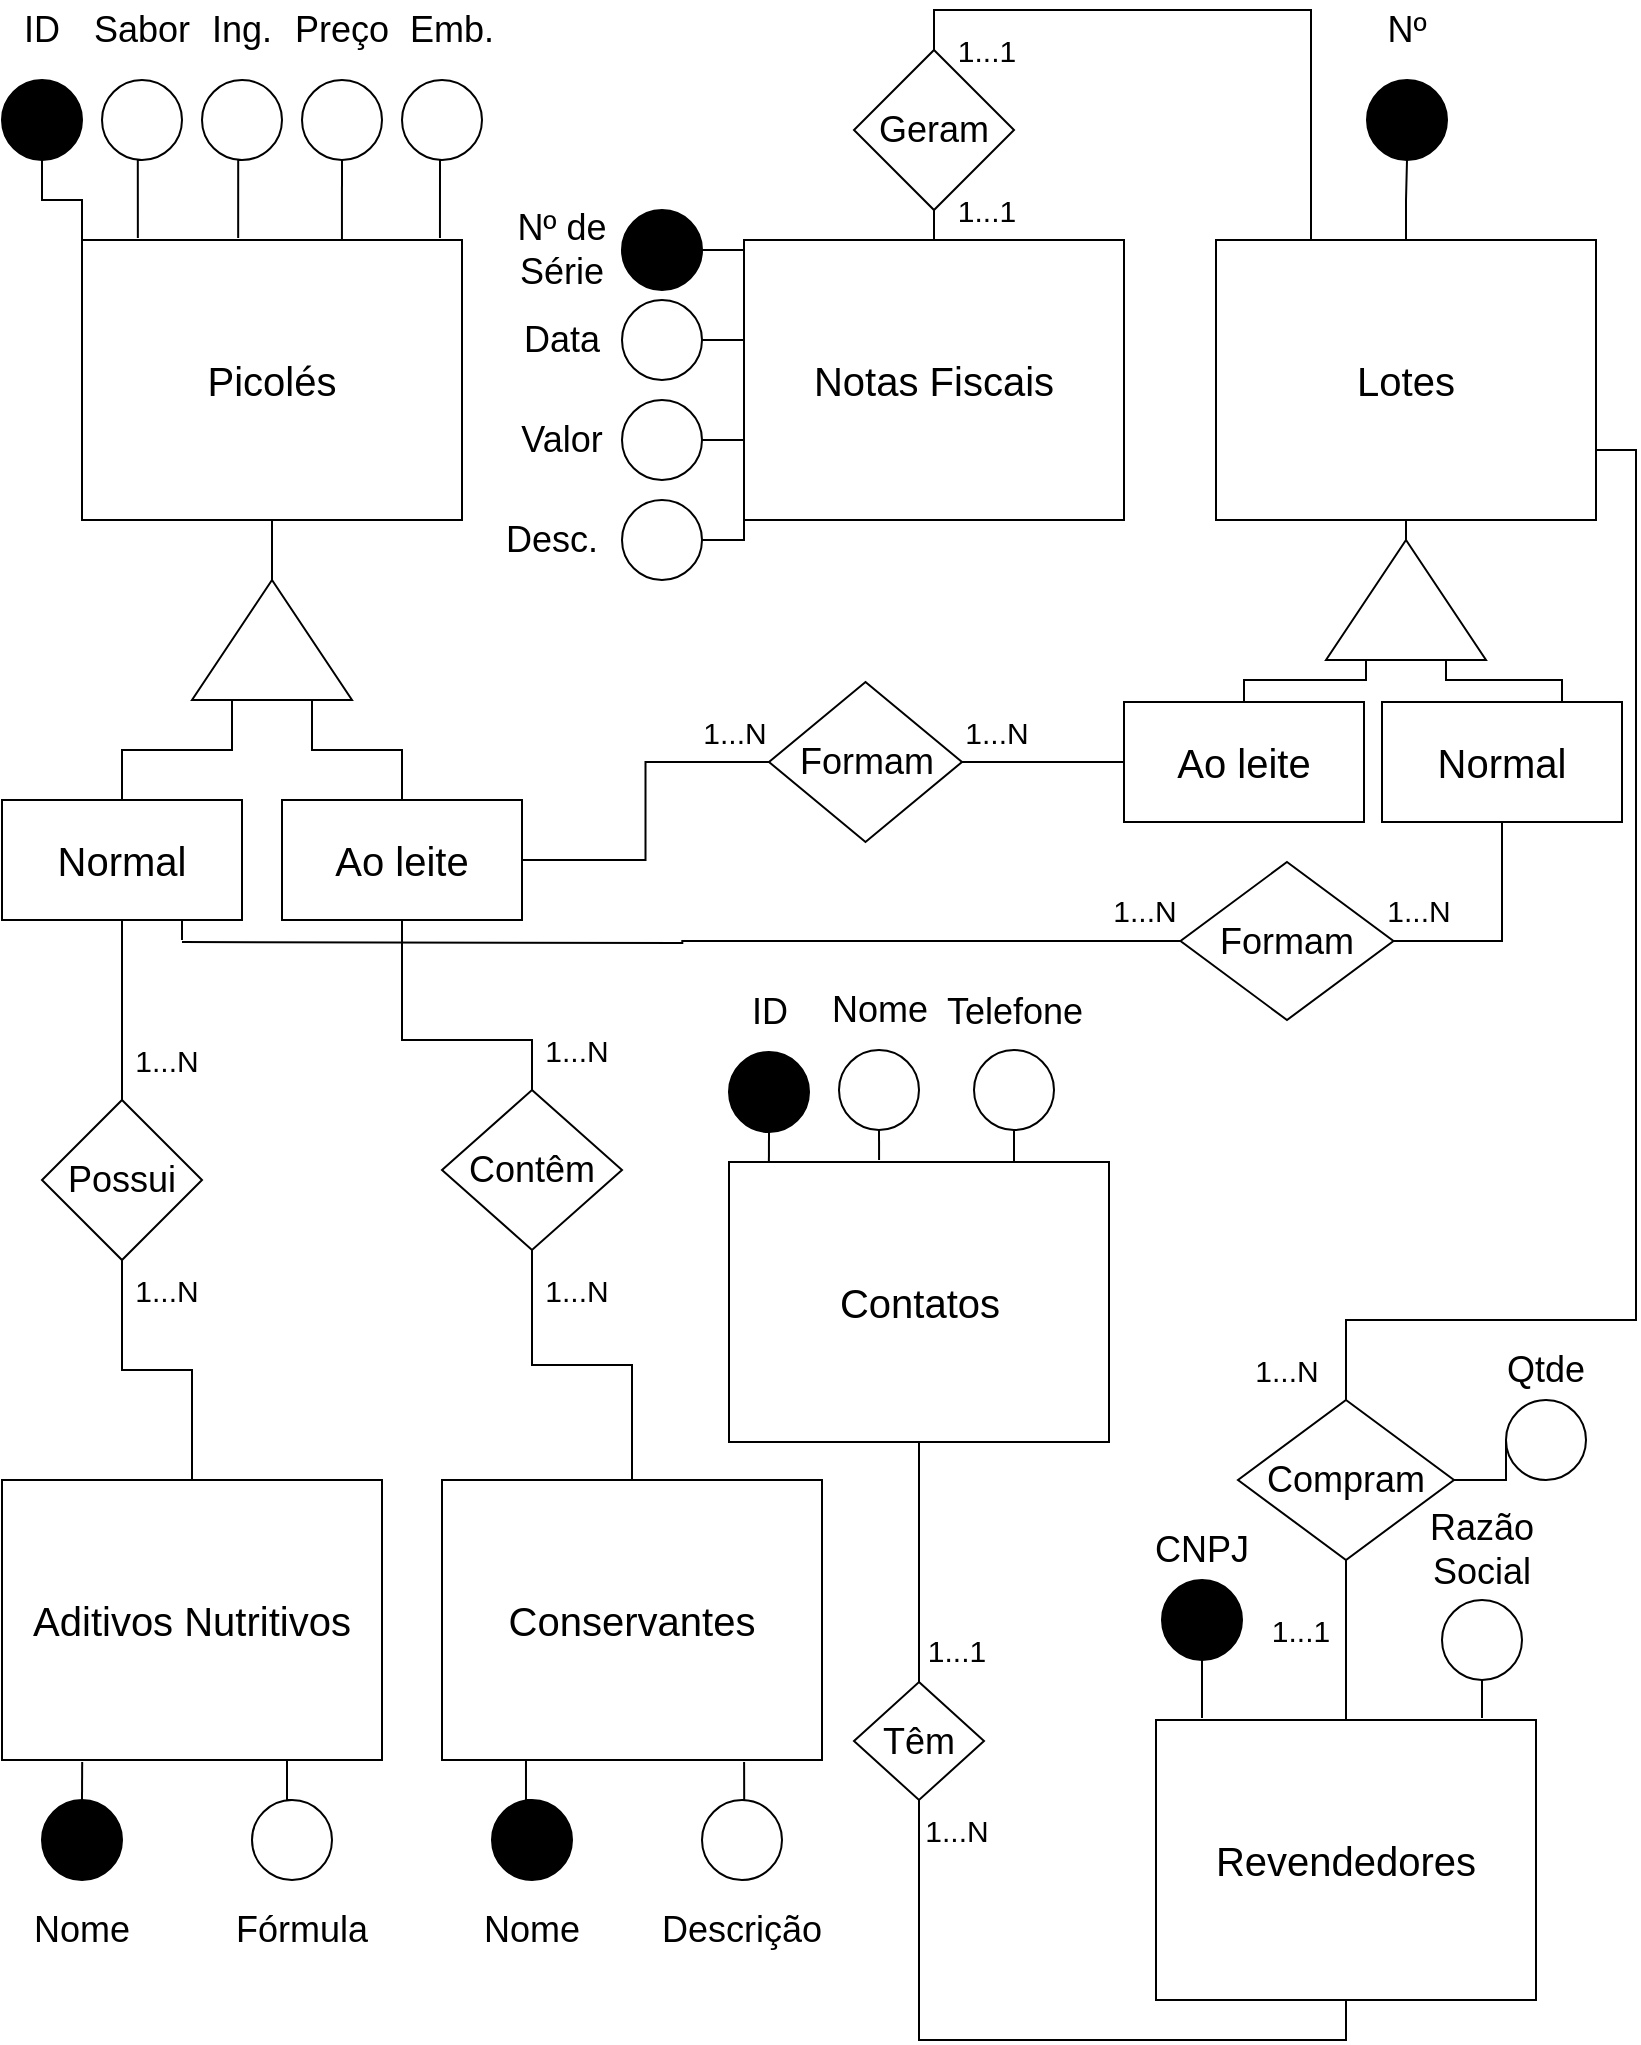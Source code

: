 <mxfile version="17.4.0" type="github">
  <diagram id="z7bytPD40jEPgfPELony" name="Page-1">
    <mxGraphModel dx="1422" dy="698" grid="1" gridSize="10" guides="1" tooltips="1" connect="1" arrows="1" fold="1" page="1" pageScale="1" pageWidth="827" pageHeight="1169" math="0" shadow="0">
      <root>
        <mxCell id="0" />
        <mxCell id="1" parent="0" />
        <mxCell id="FYn5uU1B87FpTbG8uk8e-1" value="&lt;font style=&quot;font-size: 20px&quot;&gt;Picolés&lt;/font&gt;" style="rounded=0;whiteSpace=wrap;html=1;" parent="1" vertex="1">
          <mxGeometry x="40" y="160" width="190" height="140" as="geometry" />
        </mxCell>
        <mxCell id="FYn5uU1B87FpTbG8uk8e-2" value="&lt;font style=&quot;font-size: 20px&quot;&gt;Conservantes&lt;/font&gt;" style="rounded=0;whiteSpace=wrap;html=1;" parent="1" vertex="1">
          <mxGeometry x="220" y="780" width="190" height="140" as="geometry" />
        </mxCell>
        <mxCell id="FYn5uU1B87FpTbG8uk8e-3" value="&lt;font style=&quot;font-size: 20px&quot;&gt;Aditivos Nutritivos&lt;/font&gt;" style="rounded=0;whiteSpace=wrap;html=1;" parent="1" vertex="1">
          <mxGeometry y="780" width="190" height="140" as="geometry" />
        </mxCell>
        <mxCell id="FYn5uU1B87FpTbG8uk8e-4" value="&lt;font style=&quot;font-size: 20px&quot;&gt;Revendedores&lt;/font&gt;" style="rounded=0;whiteSpace=wrap;html=1;" parent="1" vertex="1">
          <mxGeometry x="577" y="900" width="190" height="140" as="geometry" />
        </mxCell>
        <mxCell id="8veSEHoAV79McT_g_2aE-25" style="edgeStyle=orthogonalEdgeStyle;rounded=0;orthogonalLoop=1;jettySize=auto;html=1;exitX=0.5;exitY=1;exitDx=0;exitDy=0;entryX=0.5;entryY=0;entryDx=0;entryDy=0;fontSize=18;endArrow=none;endFill=0;" parent="1" source="FYn5uU1B87FpTbG8uk8e-5" target="8veSEHoAV79McT_g_2aE-24" edge="1">
          <mxGeometry relative="1" as="geometry" />
        </mxCell>
        <mxCell id="FYn5uU1B87FpTbG8uk8e-5" value="&lt;font style=&quot;font-size: 20px&quot;&gt;Contatos&lt;/font&gt;" style="rounded=0;whiteSpace=wrap;html=1;" parent="1" vertex="1">
          <mxGeometry x="363.5" y="621" width="190" height="140" as="geometry" />
        </mxCell>
        <mxCell id="2XrqeFlH7Fl_NnojickG-1" style="edgeStyle=orthogonalEdgeStyle;rounded=0;orthogonalLoop=1;jettySize=auto;html=1;exitX=0.5;exitY=0;exitDx=0;exitDy=0;entryX=0.5;entryY=1;entryDx=0;entryDy=0;fontSize=15;endArrow=none;endFill=0;" edge="1" parent="1" source="FYn5uU1B87FpTbG8uk8e-6" target="8veSEHoAV79McT_g_2aE-107">
          <mxGeometry relative="1" as="geometry" />
        </mxCell>
        <mxCell id="2XrqeFlH7Fl_NnojickG-2" style="edgeStyle=orthogonalEdgeStyle;rounded=0;orthogonalLoop=1;jettySize=auto;html=1;exitX=1;exitY=0.75;exitDx=0;exitDy=0;entryX=0.5;entryY=0;entryDx=0;entryDy=0;fontSize=15;endArrow=none;endFill=0;" edge="1" parent="1" source="FYn5uU1B87FpTbG8uk8e-6" target="8veSEHoAV79McT_g_2aE-17">
          <mxGeometry relative="1" as="geometry">
            <Array as="points">
              <mxPoint x="817" y="265" />
              <mxPoint x="817" y="700" />
              <mxPoint x="672" y="700" />
            </Array>
          </mxGeometry>
        </mxCell>
        <mxCell id="FYn5uU1B87FpTbG8uk8e-6" value="&lt;font style=&quot;font-size: 20px&quot;&gt;Lotes&lt;/font&gt;" style="rounded=0;whiteSpace=wrap;html=1;" parent="1" vertex="1">
          <mxGeometry x="607" y="160" width="190" height="140" as="geometry" />
        </mxCell>
        <mxCell id="FYn5uU1B87FpTbG8uk8e-7" value="&lt;font style=&quot;font-size: 20px&quot;&gt;Notas Fiscais&lt;/font&gt;" style="rounded=0;whiteSpace=wrap;html=1;" parent="1" vertex="1">
          <mxGeometry x="371" y="160" width="190" height="140" as="geometry" />
        </mxCell>
        <mxCell id="46dbBnJuI9GQT-WmGkfV-4" style="edgeStyle=orthogonalEdgeStyle;rounded=0;orthogonalLoop=1;jettySize=auto;html=1;exitX=0;exitY=0.25;exitDx=0;exitDy=0;entryX=0.5;entryY=0;entryDx=0;entryDy=0;fontSize=20;endArrow=none;endFill=0;" parent="1" source="46dbBnJuI9GQT-WmGkfV-1" target="46dbBnJuI9GQT-WmGkfV-2" edge="1">
          <mxGeometry relative="1" as="geometry" />
        </mxCell>
        <mxCell id="8veSEHoAV79McT_g_2aE-1" style="edgeStyle=orthogonalEdgeStyle;rounded=0;orthogonalLoop=1;jettySize=auto;html=1;exitX=0;exitY=0.75;exitDx=0;exitDy=0;entryX=0.5;entryY=0;entryDx=0;entryDy=0;endArrow=none;endFill=0;" parent="1" source="46dbBnJuI9GQT-WmGkfV-1" target="46dbBnJuI9GQT-WmGkfV-3" edge="1">
          <mxGeometry relative="1" as="geometry" />
        </mxCell>
        <mxCell id="8veSEHoAV79McT_g_2aE-2" style="edgeStyle=orthogonalEdgeStyle;rounded=0;orthogonalLoop=1;jettySize=auto;html=1;exitX=1;exitY=0.5;exitDx=0;exitDy=0;entryX=0.5;entryY=1;entryDx=0;entryDy=0;endArrow=none;endFill=0;" parent="1" source="46dbBnJuI9GQT-WmGkfV-1" target="FYn5uU1B87FpTbG8uk8e-1" edge="1">
          <mxGeometry relative="1" as="geometry" />
        </mxCell>
        <mxCell id="46dbBnJuI9GQT-WmGkfV-1" value="" style="triangle;whiteSpace=wrap;html=1;fontSize=20;rotation=-90;" parent="1" vertex="1">
          <mxGeometry x="105" y="320" width="60" height="80" as="geometry" />
        </mxCell>
        <mxCell id="8veSEHoAV79McT_g_2aE-6" style="edgeStyle=orthogonalEdgeStyle;rounded=0;orthogonalLoop=1;jettySize=auto;html=1;exitX=0.5;exitY=1;exitDx=0;exitDy=0;entryX=0.5;entryY=0;entryDx=0;entryDy=0;fontSize=18;endArrow=none;endFill=0;" parent="1" source="46dbBnJuI9GQT-WmGkfV-2" target="8veSEHoAV79McT_g_2aE-5" edge="1">
          <mxGeometry relative="1" as="geometry" />
        </mxCell>
        <mxCell id="2XrqeFlH7Fl_NnojickG-24" style="edgeStyle=orthogonalEdgeStyle;rounded=0;orthogonalLoop=1;jettySize=auto;html=1;exitX=0.75;exitY=1;exitDx=0;exitDy=0;fontSize=18;endArrow=none;endFill=0;" edge="1" parent="1" source="46dbBnJuI9GQT-WmGkfV-2">
          <mxGeometry relative="1" as="geometry">
            <mxPoint x="90" y="510" as="targetPoint" />
          </mxGeometry>
        </mxCell>
        <mxCell id="46dbBnJuI9GQT-WmGkfV-2" value="Normal" style="rounded=0;whiteSpace=wrap;html=1;fontSize=20;" parent="1" vertex="1">
          <mxGeometry y="440" width="120" height="60" as="geometry" />
        </mxCell>
        <mxCell id="8veSEHoAV79McT_g_2aE-10" style="edgeStyle=orthogonalEdgeStyle;rounded=0;orthogonalLoop=1;jettySize=auto;html=1;exitX=0.5;exitY=1;exitDx=0;exitDy=0;entryX=0.5;entryY=0;entryDx=0;entryDy=0;fontSize=18;endArrow=none;endFill=0;" parent="1" source="46dbBnJuI9GQT-WmGkfV-3" target="8veSEHoAV79McT_g_2aE-9" edge="1">
          <mxGeometry relative="1" as="geometry">
            <Array as="points">
              <mxPoint x="200" y="560" />
              <mxPoint x="265" y="560" />
            </Array>
          </mxGeometry>
        </mxCell>
        <mxCell id="46dbBnJuI9GQT-WmGkfV-3" value="Ao leite" style="rounded=0;whiteSpace=wrap;html=1;fontSize=20;" parent="1" vertex="1">
          <mxGeometry x="140" y="440" width="120" height="60" as="geometry" />
        </mxCell>
        <mxCell id="8veSEHoAV79McT_g_2aE-7" style="edgeStyle=orthogonalEdgeStyle;rounded=0;orthogonalLoop=1;jettySize=auto;html=1;exitX=0.5;exitY=1;exitDx=0;exitDy=0;fontSize=18;endArrow=none;endFill=0;" parent="1" source="8veSEHoAV79McT_g_2aE-5" target="FYn5uU1B87FpTbG8uk8e-3" edge="1">
          <mxGeometry relative="1" as="geometry" />
        </mxCell>
        <mxCell id="8veSEHoAV79McT_g_2aE-5" value="&lt;font style=&quot;font-size: 18px&quot;&gt;Possui&lt;/font&gt;" style="rhombus;whiteSpace=wrap;html=1;" parent="1" vertex="1">
          <mxGeometry x="20" y="590" width="80" height="80" as="geometry" />
        </mxCell>
        <mxCell id="8veSEHoAV79McT_g_2aE-11" style="edgeStyle=orthogonalEdgeStyle;rounded=0;orthogonalLoop=1;jettySize=auto;html=1;exitX=0.5;exitY=1;exitDx=0;exitDy=0;entryX=0.5;entryY=0;entryDx=0;entryDy=0;fontSize=18;endArrow=none;endFill=0;" parent="1" source="8veSEHoAV79McT_g_2aE-9" target="FYn5uU1B87FpTbG8uk8e-2" edge="1">
          <mxGeometry relative="1" as="geometry" />
        </mxCell>
        <mxCell id="8veSEHoAV79McT_g_2aE-9" value="&lt;font style=&quot;font-size: 18px&quot;&gt;Contêm&lt;/font&gt;" style="rhombus;whiteSpace=wrap;html=1;" parent="1" vertex="1">
          <mxGeometry x="220" y="585" width="90" height="80" as="geometry" />
        </mxCell>
        <mxCell id="8veSEHoAV79McT_g_2aE-29" style="edgeStyle=orthogonalEdgeStyle;rounded=0;orthogonalLoop=1;jettySize=auto;html=1;exitX=0.5;exitY=1;exitDx=0;exitDy=0;entryX=0.5;entryY=0;entryDx=0;entryDy=0;fontSize=18;endArrow=none;endFill=0;" parent="1" source="8veSEHoAV79McT_g_2aE-17" target="FYn5uU1B87FpTbG8uk8e-4" edge="1">
          <mxGeometry relative="1" as="geometry" />
        </mxCell>
        <mxCell id="8veSEHoAV79McT_g_2aE-138" style="edgeStyle=orthogonalEdgeStyle;rounded=0;orthogonalLoop=1;jettySize=auto;html=1;exitX=1;exitY=0.5;exitDx=0;exitDy=0;entryX=0;entryY=0.5;entryDx=0;entryDy=0;fontSize=15;endArrow=none;endFill=0;" parent="1" source="8veSEHoAV79McT_g_2aE-17" target="8veSEHoAV79McT_g_2aE-136" edge="1">
          <mxGeometry relative="1" as="geometry" />
        </mxCell>
        <mxCell id="8veSEHoAV79McT_g_2aE-17" value="&lt;span style=&quot;font-size: 18px&quot;&gt;Compram&lt;/span&gt;" style="rhombus;whiteSpace=wrap;html=1;" parent="1" vertex="1">
          <mxGeometry x="618" y="740" width="108" height="80" as="geometry" />
        </mxCell>
        <mxCell id="8veSEHoAV79McT_g_2aE-23" style="edgeStyle=orthogonalEdgeStyle;rounded=0;orthogonalLoop=1;jettySize=auto;html=1;exitX=0.5;exitY=1;exitDx=0;exitDy=0;entryX=0.5;entryY=0;entryDx=0;entryDy=0;fontSize=18;endArrow=none;endFill=0;" parent="1" target="FYn5uU1B87FpTbG8uk8e-7" edge="1">
          <mxGeometry relative="1" as="geometry">
            <mxPoint x="466" y="140" as="sourcePoint" />
          </mxGeometry>
        </mxCell>
        <mxCell id="2XrqeFlH7Fl_NnojickG-8" style="edgeStyle=orthogonalEdgeStyle;rounded=0;orthogonalLoop=1;jettySize=auto;html=1;exitX=0.5;exitY=0;exitDx=0;exitDy=0;entryX=0.25;entryY=0;entryDx=0;entryDy=0;fontSize=15;endArrow=none;endFill=0;" edge="1" parent="1" source="8veSEHoAV79McT_g_2aE-21" target="FYn5uU1B87FpTbG8uk8e-6">
          <mxGeometry relative="1" as="geometry" />
        </mxCell>
        <mxCell id="8veSEHoAV79McT_g_2aE-21" value="&lt;font style=&quot;font-size: 18px&quot;&gt;Geram&lt;/font&gt;" style="rhombus;whiteSpace=wrap;html=1;" parent="1" vertex="1">
          <mxGeometry x="426" y="65" width="80" height="80" as="geometry" />
        </mxCell>
        <mxCell id="2XrqeFlH7Fl_NnojickG-3" style="edgeStyle=orthogonalEdgeStyle;rounded=0;orthogonalLoop=1;jettySize=auto;html=1;exitX=0.5;exitY=1;exitDx=0;exitDy=0;entryX=0.5;entryY=1;entryDx=0;entryDy=0;fontSize=15;endArrow=none;endFill=0;" edge="1" parent="1" source="8veSEHoAV79McT_g_2aE-24" target="FYn5uU1B87FpTbG8uk8e-4">
          <mxGeometry relative="1" as="geometry" />
        </mxCell>
        <mxCell id="8veSEHoAV79McT_g_2aE-24" value="&lt;font style=&quot;font-size: 18px&quot;&gt;Têm&lt;/font&gt;" style="rhombus;whiteSpace=wrap;html=1;" parent="1" vertex="1">
          <mxGeometry x="426" y="881" width="65" height="59" as="geometry" />
        </mxCell>
        <mxCell id="8veSEHoAV79McT_g_2aE-32" style="edgeStyle=orthogonalEdgeStyle;rounded=0;orthogonalLoop=1;jettySize=auto;html=1;exitX=0.5;exitY=1;exitDx=0;exitDy=0;entryX=0;entryY=0;entryDx=0;entryDy=0;fontSize=18;endArrow=none;endFill=0;" parent="1" source="8veSEHoAV79McT_g_2aE-30" target="FYn5uU1B87FpTbG8uk8e-1" edge="1">
          <mxGeometry relative="1" as="geometry" />
        </mxCell>
        <mxCell id="8veSEHoAV79McT_g_2aE-30" value="" style="ellipse;whiteSpace=wrap;html=1;aspect=fixed;fontSize=18;fillColor=#000000;" parent="1" vertex="1">
          <mxGeometry y="80" width="40" height="40" as="geometry" />
        </mxCell>
        <mxCell id="8veSEHoAV79McT_g_2aE-31" value="ID" style="text;html=1;strokeColor=none;fillColor=none;align=center;verticalAlign=middle;whiteSpace=wrap;rounded=0;dashed=1;fontSize=18;" parent="1" vertex="1">
          <mxGeometry x="10" y="40" width="20" height="30" as="geometry" />
        </mxCell>
        <mxCell id="8veSEHoAV79McT_g_2aE-41" style="edgeStyle=orthogonalEdgeStyle;rounded=0;orthogonalLoop=1;jettySize=auto;html=1;exitX=0.5;exitY=1;exitDx=0;exitDy=0;entryX=0.147;entryY=-0.007;entryDx=0;entryDy=0;entryPerimeter=0;fontSize=15;endArrow=none;endFill=0;" parent="1" source="8veSEHoAV79McT_g_2aE-33" target="FYn5uU1B87FpTbG8uk8e-1" edge="1">
          <mxGeometry relative="1" as="geometry" />
        </mxCell>
        <mxCell id="8veSEHoAV79McT_g_2aE-33" value="" style="ellipse;whiteSpace=wrap;html=1;aspect=fixed;fontSize=18;fillColor=none;" parent="1" vertex="1">
          <mxGeometry x="50" y="80" width="40" height="40" as="geometry" />
        </mxCell>
        <mxCell id="8veSEHoAV79McT_g_2aE-42" style="edgeStyle=orthogonalEdgeStyle;rounded=0;orthogonalLoop=1;jettySize=auto;html=1;exitX=0.5;exitY=1;exitDx=0;exitDy=0;entryX=0.411;entryY=-0.007;entryDx=0;entryDy=0;entryPerimeter=0;fontSize=15;endArrow=none;endFill=0;" parent="1" source="8veSEHoAV79McT_g_2aE-34" target="FYn5uU1B87FpTbG8uk8e-1" edge="1">
          <mxGeometry relative="1" as="geometry" />
        </mxCell>
        <mxCell id="8veSEHoAV79McT_g_2aE-34" value="" style="ellipse;whiteSpace=wrap;html=1;aspect=fixed;fontSize=18;fillColor=none;" parent="1" vertex="1">
          <mxGeometry x="100" y="80" width="40" height="40" as="geometry" />
        </mxCell>
        <mxCell id="8veSEHoAV79McT_g_2aE-52" style="edgeStyle=orthogonalEdgeStyle;rounded=0;orthogonalLoop=1;jettySize=auto;html=1;exitX=0.5;exitY=1;exitDx=0;exitDy=0;entryX=0.684;entryY=0;entryDx=0;entryDy=0;entryPerimeter=0;fontSize=15;endArrow=none;endFill=0;" parent="1" source="8veSEHoAV79McT_g_2aE-35" target="FYn5uU1B87FpTbG8uk8e-1" edge="1">
          <mxGeometry relative="1" as="geometry" />
        </mxCell>
        <mxCell id="8veSEHoAV79McT_g_2aE-35" value="" style="ellipse;whiteSpace=wrap;html=1;aspect=fixed;fontSize=18;fillColor=none;" parent="1" vertex="1">
          <mxGeometry x="150" y="80" width="40" height="40" as="geometry" />
        </mxCell>
        <mxCell id="8veSEHoAV79McT_g_2aE-47" style="edgeStyle=orthogonalEdgeStyle;rounded=0;orthogonalLoop=1;jettySize=auto;html=1;exitX=0.5;exitY=1;exitDx=0;exitDy=0;entryX=0.942;entryY=-0.007;entryDx=0;entryDy=0;entryPerimeter=0;fontSize=15;endArrow=none;endFill=0;" parent="1" source="8veSEHoAV79McT_g_2aE-36" target="FYn5uU1B87FpTbG8uk8e-1" edge="1">
          <mxGeometry relative="1" as="geometry" />
        </mxCell>
        <mxCell id="8veSEHoAV79McT_g_2aE-36" value="" style="ellipse;whiteSpace=wrap;html=1;aspect=fixed;fontSize=18;fillColor=none;" parent="1" vertex="1">
          <mxGeometry x="200" y="80" width="40" height="40" as="geometry" />
        </mxCell>
        <mxCell id="8veSEHoAV79McT_g_2aE-37" value="Sabor" style="text;html=1;strokeColor=none;fillColor=none;align=center;verticalAlign=middle;whiteSpace=wrap;rounded=0;dashed=1;fontSize=18;" parent="1" vertex="1">
          <mxGeometry x="45" y="40" width="50" height="30" as="geometry" />
        </mxCell>
        <mxCell id="8veSEHoAV79McT_g_2aE-38" value="Ing." style="text;html=1;strokeColor=none;fillColor=none;align=center;verticalAlign=middle;whiteSpace=wrap;rounded=0;dashed=1;fontSize=18;" parent="1" vertex="1">
          <mxGeometry x="95" y="40" width="50" height="30" as="geometry" />
        </mxCell>
        <mxCell id="8veSEHoAV79McT_g_2aE-39" value="Preço" style="text;html=1;strokeColor=none;fillColor=none;align=center;verticalAlign=middle;whiteSpace=wrap;rounded=0;dashed=1;fontSize=18;" parent="1" vertex="1">
          <mxGeometry x="145" y="40" width="50" height="30" as="geometry" />
        </mxCell>
        <mxCell id="8veSEHoAV79McT_g_2aE-40" value="Emb." style="text;html=1;strokeColor=none;fillColor=none;align=center;verticalAlign=middle;whiteSpace=wrap;rounded=0;dashed=1;fontSize=18;" parent="1" vertex="1">
          <mxGeometry x="200" y="40" width="50" height="30" as="geometry" />
        </mxCell>
        <mxCell id="8veSEHoAV79McT_g_2aE-56" style="edgeStyle=orthogonalEdgeStyle;rounded=0;orthogonalLoop=1;jettySize=auto;html=1;exitX=0.5;exitY=0;exitDx=0;exitDy=0;entryX=0.211;entryY=1.007;entryDx=0;entryDy=0;entryPerimeter=0;fontSize=15;endArrow=none;endFill=0;" parent="1" source="8veSEHoAV79McT_g_2aE-53" target="FYn5uU1B87FpTbG8uk8e-3" edge="1">
          <mxGeometry relative="1" as="geometry" />
        </mxCell>
        <mxCell id="8veSEHoAV79McT_g_2aE-53" value="" style="ellipse;whiteSpace=wrap;html=1;aspect=fixed;fontSize=18;fillColor=#000000;" parent="1" vertex="1">
          <mxGeometry x="20" y="940" width="40" height="40" as="geometry" />
        </mxCell>
        <mxCell id="8veSEHoAV79McT_g_2aE-54" value="Nome" style="text;html=1;strokeColor=none;fillColor=none;align=center;verticalAlign=middle;whiteSpace=wrap;rounded=0;dashed=1;fontSize=18;" parent="1" vertex="1">
          <mxGeometry x="15" y="990" width="50" height="30" as="geometry" />
        </mxCell>
        <mxCell id="8veSEHoAV79McT_g_2aE-61" style="edgeStyle=orthogonalEdgeStyle;rounded=0;orthogonalLoop=1;jettySize=auto;html=1;exitX=0.5;exitY=0;exitDx=0;exitDy=0;entryX=0.75;entryY=1;entryDx=0;entryDy=0;fontSize=15;endArrow=none;endFill=0;" parent="1" source="8veSEHoAV79McT_g_2aE-57" target="FYn5uU1B87FpTbG8uk8e-3" edge="1">
          <mxGeometry relative="1" as="geometry" />
        </mxCell>
        <mxCell id="8veSEHoAV79McT_g_2aE-57" value="" style="ellipse;whiteSpace=wrap;html=1;aspect=fixed;fontSize=18;fillColor=none;" parent="1" vertex="1">
          <mxGeometry x="125" y="940" width="40" height="40" as="geometry" />
        </mxCell>
        <mxCell id="8veSEHoAV79McT_g_2aE-58" value="Fórmula" style="text;html=1;strokeColor=none;fillColor=none;align=center;verticalAlign=middle;whiteSpace=wrap;rounded=0;dashed=1;fontSize=18;" parent="1" vertex="1">
          <mxGeometry x="125" y="990" width="50" height="30" as="geometry" />
        </mxCell>
        <mxCell id="8veSEHoAV79McT_g_2aE-67" style="edgeStyle=orthogonalEdgeStyle;rounded=0;orthogonalLoop=1;jettySize=auto;html=1;exitX=0.5;exitY=0;exitDx=0;exitDy=0;entryX=0.221;entryY=1;entryDx=0;entryDy=0;entryPerimeter=0;fontSize=15;endArrow=none;endFill=0;" parent="1" source="8veSEHoAV79McT_g_2aE-62" target="FYn5uU1B87FpTbG8uk8e-2" edge="1">
          <mxGeometry relative="1" as="geometry" />
        </mxCell>
        <mxCell id="8veSEHoAV79McT_g_2aE-62" value="" style="ellipse;whiteSpace=wrap;html=1;aspect=fixed;fontSize=18;fillColor=#000000;" parent="1" vertex="1">
          <mxGeometry x="245" y="940" width="40" height="40" as="geometry" />
        </mxCell>
        <mxCell id="8veSEHoAV79McT_g_2aE-63" value="Nome" style="text;html=1;strokeColor=none;fillColor=none;align=center;verticalAlign=middle;whiteSpace=wrap;rounded=0;dashed=1;fontSize=18;" parent="1" vertex="1">
          <mxGeometry x="240" y="990" width="50" height="30" as="geometry" />
        </mxCell>
        <mxCell id="8veSEHoAV79McT_g_2aE-68" style="edgeStyle=orthogonalEdgeStyle;rounded=0;orthogonalLoop=1;jettySize=auto;html=1;exitX=0.5;exitY=0;exitDx=0;exitDy=0;entryX=0.795;entryY=1.007;entryDx=0;entryDy=0;entryPerimeter=0;fontSize=15;endArrow=none;endFill=0;" parent="1" source="8veSEHoAV79McT_g_2aE-64" target="FYn5uU1B87FpTbG8uk8e-2" edge="1">
          <mxGeometry relative="1" as="geometry" />
        </mxCell>
        <mxCell id="8veSEHoAV79McT_g_2aE-64" value="" style="ellipse;whiteSpace=wrap;html=1;aspect=fixed;fontSize=18;fillColor=none;" parent="1" vertex="1">
          <mxGeometry x="350" y="940" width="40" height="40" as="geometry" />
        </mxCell>
        <mxCell id="8veSEHoAV79McT_g_2aE-65" value="Descrição" style="text;html=1;strokeColor=none;fillColor=none;align=center;verticalAlign=middle;whiteSpace=wrap;rounded=0;dashed=1;fontSize=18;" parent="1" vertex="1">
          <mxGeometry x="330" y="990" width="80" height="30" as="geometry" />
        </mxCell>
        <mxCell id="2XrqeFlH7Fl_NnojickG-4" style="edgeStyle=orthogonalEdgeStyle;rounded=0;orthogonalLoop=1;jettySize=auto;html=1;exitX=1;exitY=0.5;exitDx=0;exitDy=0;entryX=0;entryY=0;entryDx=0;entryDy=0;fontSize=15;endArrow=none;endFill=0;" edge="1" parent="1" source="8veSEHoAV79McT_g_2aE-69" target="FYn5uU1B87FpTbG8uk8e-7">
          <mxGeometry relative="1" as="geometry" />
        </mxCell>
        <mxCell id="8veSEHoAV79McT_g_2aE-69" value="" style="ellipse;whiteSpace=wrap;html=1;aspect=fixed;fontSize=18;fillColor=#000000;" parent="1" vertex="1">
          <mxGeometry x="310" y="145" width="40" height="40" as="geometry" />
        </mxCell>
        <mxCell id="8veSEHoAV79McT_g_2aE-70" value="Nº de Série" style="text;html=1;strokeColor=none;fillColor=none;align=center;verticalAlign=middle;whiteSpace=wrap;rounded=0;dashed=1;fontSize=18;" parent="1" vertex="1">
          <mxGeometry x="255" y="150" width="50" height="30" as="geometry" />
        </mxCell>
        <mxCell id="2XrqeFlH7Fl_NnojickG-5" style="edgeStyle=orthogonalEdgeStyle;rounded=0;orthogonalLoop=1;jettySize=auto;html=1;exitX=1;exitY=0.5;exitDx=0;exitDy=0;entryX=0;entryY=0.35;entryDx=0;entryDy=0;entryPerimeter=0;fontSize=15;endArrow=none;endFill=0;" edge="1" parent="1" source="8veSEHoAV79McT_g_2aE-73" target="FYn5uU1B87FpTbG8uk8e-7">
          <mxGeometry relative="1" as="geometry" />
        </mxCell>
        <mxCell id="8veSEHoAV79McT_g_2aE-73" value="" style="ellipse;whiteSpace=wrap;html=1;aspect=fixed;fontSize=18;fillColor=none;" parent="1" vertex="1">
          <mxGeometry x="310" y="190" width="40" height="40" as="geometry" />
        </mxCell>
        <mxCell id="8veSEHoAV79McT_g_2aE-74" value="Data" style="text;html=1;strokeColor=none;fillColor=none;align=center;verticalAlign=middle;whiteSpace=wrap;rounded=0;dashed=1;fontSize=18;" parent="1" vertex="1">
          <mxGeometry x="260" y="195" width="40" height="30" as="geometry" />
        </mxCell>
        <mxCell id="2XrqeFlH7Fl_NnojickG-6" style="edgeStyle=orthogonalEdgeStyle;rounded=0;orthogonalLoop=1;jettySize=auto;html=1;exitX=1;exitY=0.5;exitDx=0;exitDy=0;entryX=0;entryY=0.75;entryDx=0;entryDy=0;fontSize=15;endArrow=none;endFill=0;" edge="1" parent="1" source="8veSEHoAV79McT_g_2aE-78" target="FYn5uU1B87FpTbG8uk8e-7">
          <mxGeometry relative="1" as="geometry" />
        </mxCell>
        <mxCell id="8veSEHoAV79McT_g_2aE-78" value="" style="ellipse;whiteSpace=wrap;html=1;aspect=fixed;fontSize=18;fillColor=none;" parent="1" vertex="1">
          <mxGeometry x="310" y="240" width="40" height="40" as="geometry" />
        </mxCell>
        <mxCell id="8veSEHoAV79McT_g_2aE-79" value="Valor" style="text;html=1;strokeColor=none;fillColor=none;align=center;verticalAlign=middle;whiteSpace=wrap;rounded=0;dashed=1;fontSize=18;" parent="1" vertex="1">
          <mxGeometry x="260" y="245" width="40" height="30" as="geometry" />
        </mxCell>
        <mxCell id="2XrqeFlH7Fl_NnojickG-7" style="edgeStyle=orthogonalEdgeStyle;rounded=0;orthogonalLoop=1;jettySize=auto;html=1;exitX=1;exitY=0.5;exitDx=0;exitDy=0;entryX=0;entryY=1;entryDx=0;entryDy=0;fontSize=15;endArrow=none;endFill=0;" edge="1" parent="1" source="8veSEHoAV79McT_g_2aE-80" target="FYn5uU1B87FpTbG8uk8e-7">
          <mxGeometry relative="1" as="geometry" />
        </mxCell>
        <mxCell id="8veSEHoAV79McT_g_2aE-80" value="" style="ellipse;whiteSpace=wrap;html=1;aspect=fixed;fontSize=18;fillColor=none;" parent="1" vertex="1">
          <mxGeometry x="310" y="290" width="40" height="40" as="geometry" />
        </mxCell>
        <mxCell id="8veSEHoAV79McT_g_2aE-81" value="Desc." style="text;html=1;strokeColor=none;fillColor=none;align=center;verticalAlign=middle;whiteSpace=wrap;rounded=0;dashed=1;fontSize=18;" parent="1" vertex="1">
          <mxGeometry x="250" y="295" width="50" height="30" as="geometry" />
        </mxCell>
        <mxCell id="8veSEHoAV79McT_g_2aE-117" style="edgeStyle=orthogonalEdgeStyle;rounded=0;orthogonalLoop=1;jettySize=auto;html=1;exitX=0.5;exitY=1;exitDx=0;exitDy=0;entryX=0.121;entryY=-0.007;entryDx=0;entryDy=0;entryPerimeter=0;fontSize=15;endArrow=none;endFill=0;" parent="1" source="8veSEHoAV79McT_g_2aE-91" target="FYn5uU1B87FpTbG8uk8e-4" edge="1">
          <mxGeometry relative="1" as="geometry" />
        </mxCell>
        <mxCell id="8veSEHoAV79McT_g_2aE-91" value="" style="ellipse;whiteSpace=wrap;html=1;aspect=fixed;fontSize=18;fillColor=#000000;" parent="1" vertex="1">
          <mxGeometry x="580" y="830" width="40" height="40" as="geometry" />
        </mxCell>
        <mxCell id="8veSEHoAV79McT_g_2aE-92" value="CNPJ" style="text;html=1;strokeColor=none;fillColor=none;align=center;verticalAlign=middle;whiteSpace=wrap;rounded=0;dashed=1;fontSize=18;" parent="1" vertex="1">
          <mxGeometry x="575" y="800" width="50" height="30" as="geometry" />
        </mxCell>
        <mxCell id="8veSEHoAV79McT_g_2aE-122" style="edgeStyle=orthogonalEdgeStyle;rounded=0;orthogonalLoop=1;jettySize=auto;html=1;exitX=0.5;exitY=1;exitDx=0;exitDy=0;entryX=0.858;entryY=-0.007;entryDx=0;entryDy=0;entryPerimeter=0;fontSize=15;endArrow=none;endFill=0;" parent="1" source="8veSEHoAV79McT_g_2aE-94" target="FYn5uU1B87FpTbG8uk8e-4" edge="1">
          <mxGeometry relative="1" as="geometry" />
        </mxCell>
        <mxCell id="8veSEHoAV79McT_g_2aE-94" value="" style="ellipse;whiteSpace=wrap;html=1;aspect=fixed;fontSize=18;fillColor=none;" parent="1" vertex="1">
          <mxGeometry x="720" y="840" width="40" height="40" as="geometry" />
        </mxCell>
        <mxCell id="8veSEHoAV79McT_g_2aE-95" value="Razão Social" style="text;html=1;strokeColor=none;fillColor=none;align=center;verticalAlign=middle;whiteSpace=wrap;rounded=0;dashed=1;fontSize=18;" parent="1" vertex="1">
          <mxGeometry x="700" y="800" width="80" height="30" as="geometry" />
        </mxCell>
        <mxCell id="8veSEHoAV79McT_g_2aE-104" style="edgeStyle=orthogonalEdgeStyle;rounded=0;orthogonalLoop=1;jettySize=auto;html=1;exitX=0.5;exitY=1;exitDx=0;exitDy=0;entryX=0.105;entryY=0;entryDx=0;entryDy=0;entryPerimeter=0;fontSize=15;endArrow=none;endFill=0;" parent="1" source="8veSEHoAV79McT_g_2aE-97" target="FYn5uU1B87FpTbG8uk8e-5" edge="1">
          <mxGeometry relative="1" as="geometry" />
        </mxCell>
        <mxCell id="8veSEHoAV79McT_g_2aE-97" value="" style="ellipse;whiteSpace=wrap;html=1;aspect=fixed;fontSize=18;fillColor=#000000;" parent="1" vertex="1">
          <mxGeometry x="363.5" y="566" width="40" height="40" as="geometry" />
        </mxCell>
        <mxCell id="8veSEHoAV79McT_g_2aE-98" value="ID" style="text;html=1;strokeColor=none;fillColor=none;align=center;verticalAlign=middle;whiteSpace=wrap;rounded=0;dashed=1;fontSize=18;" parent="1" vertex="1">
          <mxGeometry x="368.5" y="531" width="30" height="30" as="geometry" />
        </mxCell>
        <mxCell id="8veSEHoAV79McT_g_2aE-105" style="edgeStyle=orthogonalEdgeStyle;rounded=0;orthogonalLoop=1;jettySize=auto;html=1;exitX=0.5;exitY=1;exitDx=0;exitDy=0;entryX=0.395;entryY=-0.007;entryDx=0;entryDy=0;entryPerimeter=0;fontSize=15;endArrow=none;endFill=0;" parent="1" source="8veSEHoAV79McT_g_2aE-99" target="FYn5uU1B87FpTbG8uk8e-5" edge="1">
          <mxGeometry relative="1" as="geometry" />
        </mxCell>
        <mxCell id="8veSEHoAV79McT_g_2aE-99" value="" style="ellipse;whiteSpace=wrap;html=1;aspect=fixed;fontSize=18;fillColor=none;" parent="1" vertex="1">
          <mxGeometry x="418.5" y="565" width="40" height="40" as="geometry" />
        </mxCell>
        <mxCell id="8veSEHoAV79McT_g_2aE-100" value="Nome" style="text;html=1;strokeColor=none;fillColor=none;align=center;verticalAlign=middle;whiteSpace=wrap;rounded=0;dashed=1;fontSize=18;" parent="1" vertex="1">
          <mxGeometry x="423.5" y="530" width="30" height="30" as="geometry" />
        </mxCell>
        <mxCell id="8veSEHoAV79McT_g_2aE-106" style="edgeStyle=orthogonalEdgeStyle;rounded=0;orthogonalLoop=1;jettySize=auto;html=1;exitX=0.5;exitY=1;exitDx=0;exitDy=0;entryX=0.75;entryY=0;entryDx=0;entryDy=0;fontSize=15;endArrow=none;endFill=0;" parent="1" source="8veSEHoAV79McT_g_2aE-101" target="FYn5uU1B87FpTbG8uk8e-5" edge="1">
          <mxGeometry relative="1" as="geometry" />
        </mxCell>
        <mxCell id="8veSEHoAV79McT_g_2aE-101" value="" style="ellipse;whiteSpace=wrap;html=1;aspect=fixed;fontSize=18;fillColor=none;" parent="1" vertex="1">
          <mxGeometry x="486" y="565" width="40" height="40" as="geometry" />
        </mxCell>
        <mxCell id="8veSEHoAV79McT_g_2aE-102" value="Telefone" style="text;html=1;strokeColor=none;fillColor=none;align=center;verticalAlign=middle;whiteSpace=wrap;rounded=0;dashed=1;fontSize=18;" parent="1" vertex="1">
          <mxGeometry x="473.5" y="531" width="65" height="30" as="geometry" />
        </mxCell>
        <mxCell id="8veSEHoAV79McT_g_2aE-107" value="" style="ellipse;whiteSpace=wrap;html=1;aspect=fixed;fontSize=18;fillColor=#000000;" parent="1" vertex="1">
          <mxGeometry x="682.5" y="80" width="40" height="40" as="geometry" />
        </mxCell>
        <mxCell id="8veSEHoAV79McT_g_2aE-108" value="Nº" style="text;html=1;strokeColor=none;fillColor=none;align=center;verticalAlign=middle;whiteSpace=wrap;rounded=0;dashed=1;fontSize=18;" parent="1" vertex="1">
          <mxGeometry x="690" y="40" width="25" height="30" as="geometry" />
        </mxCell>
        <mxCell id="8veSEHoAV79McT_g_2aE-125" value="1...N" style="text;html=1;strokeColor=none;fillColor=none;align=center;verticalAlign=middle;whiteSpace=wrap;rounded=0;fontSize=15;" parent="1" vertex="1">
          <mxGeometry x="625" y="710" width="35" height="30" as="geometry" />
        </mxCell>
        <mxCell id="8veSEHoAV79McT_g_2aE-126" value="1...1" style="text;html=1;strokeColor=none;fillColor=none;align=center;verticalAlign=middle;whiteSpace=wrap;rounded=0;fontSize=15;" parent="1" vertex="1">
          <mxGeometry x="632" y="840" width="35" height="30" as="geometry" />
        </mxCell>
        <mxCell id="8veSEHoAV79McT_g_2aE-127" value="1...1" style="text;html=1;strokeColor=none;fillColor=none;align=center;verticalAlign=middle;whiteSpace=wrap;rounded=0;fontSize=15;" parent="1" vertex="1">
          <mxGeometry x="475" y="130" width="35" height="30" as="geometry" />
        </mxCell>
        <mxCell id="8veSEHoAV79McT_g_2aE-128" value="1...1" style="text;html=1;strokeColor=none;fillColor=none;align=center;verticalAlign=middle;whiteSpace=wrap;rounded=0;fontSize=15;" parent="1" vertex="1">
          <mxGeometry x="475" y="50" width="35" height="30" as="geometry" />
        </mxCell>
        <mxCell id="8veSEHoAV79McT_g_2aE-129" value="1...1" style="text;html=1;strokeColor=none;fillColor=none;align=center;verticalAlign=middle;whiteSpace=wrap;rounded=0;fontSize=15;" parent="1" vertex="1">
          <mxGeometry x="460" y="850" width="35" height="30" as="geometry" />
        </mxCell>
        <mxCell id="8veSEHoAV79McT_g_2aE-130" value="1...N" style="text;html=1;strokeColor=none;fillColor=none;align=center;verticalAlign=middle;whiteSpace=wrap;rounded=0;fontSize=15;" parent="1" vertex="1">
          <mxGeometry x="460" y="940" width="35" height="30" as="geometry" />
        </mxCell>
        <mxCell id="8veSEHoAV79McT_g_2aE-131" value="1...N&lt;span style=&quot;color: rgba(0 , 0 , 0 , 0) ; font-family: monospace ; font-size: 0px&quot;&gt;%3CmxGraphModel%3E%3Croot%3E%3CmxCell%20id%3D%220%22%2F%3E%3CmxCell%20id%3D%221%22%20parent%3D%220%22%2F%3E%3CmxCell%20id%3D%222%22%20value%3D%221...1%22%20style%3D%22text%3Bhtml%3D1%3BstrokeColor%3Dnone%3BfillColor%3Dnone%3Balign%3Dcenter%3BverticalAlign%3Dmiddle%3BwhiteSpace%3Dwrap%3Brounded%3D0%3BfontSize%3D15%3B%22%20vertex%3D%221%22%20parent%3D%221%22%3E%3CmxGeometry%20x%3D%22470%22%20y%3D%22190%22%20width%3D%2235%22%20height%3D%2230%22%20as%3D%22geometry%22%2F%3E%3C%2FmxCell%3E%3C%2Froot%3E%3C%2FmxGraphModel%3E&lt;/span&gt;&lt;span style=&quot;color: rgba(0 , 0 , 0 , 0) ; font-family: monospace ; font-size: 0px&quot;&gt;%3CmxGraphModel%3E%3Croot%3E%3CmxCell%20id%3D%220%22%2F%3E%3CmxCell%20id%3D%221%22%20parent%3D%220%22%2F%3E%3CmxCell%20id%3D%222%22%20value%3D%221...1%22%20style%3D%22text%3Bhtml%3D1%3BstrokeColor%3Dnone%3BfillColor%3Dnone%3Balign%3Dcenter%3BverticalAlign%3Dmiddle%3BwhiteSpace%3Dwrap%3Brounded%3D0%3BfontSize%3D15%3B%22%20vertex%3D%221%22%20parent%3D%221%22%3E%3CmxGeometry%20x%3D%22470%22%20y%3D%22190%22%20width%3D%2235%22%20height%3D%2230%22%20as%3D%22geometry%22%2F%3E%3C%2FmxCell%3E%3C%2Froot%3E%3C%2FmxGraphModel%3E&lt;/span&gt;" style="text;html=1;strokeColor=none;fillColor=none;align=center;verticalAlign=middle;whiteSpace=wrap;rounded=0;fontSize=15;" parent="1" vertex="1">
          <mxGeometry x="65" y="670" width="35" height="30" as="geometry" />
        </mxCell>
        <mxCell id="8veSEHoAV79McT_g_2aE-132" value="1...N&lt;span style=&quot;color: rgba(0 , 0 , 0 , 0) ; font-family: monospace ; font-size: 0px&quot;&gt;%3CmxGraphModel%3E%3Croot%3E%3CmxCell%20id%3D%220%22%2F%3E%3CmxCell%20id%3D%221%22%20parent%3D%220%22%2F%3E%3CmxCell%20id%3D%222%22%20value%3D%221...1%22%20style%3D%22text%3Bhtml%3D1%3BstrokeColor%3Dnone%3BfillColor%3Dnone%3Balign%3Dcenter%3BverticalAlign%3Dmiddle%3BwhiteSpace%3Dwrap%3Brounded%3D0%3BfontSize%3D15%3B%22%20vertex%3D%221%22%20parent%3D%221%22%3E%3CmxGeometry%20x%3D%22470%22%20y%3D%22190%22%20width%3D%2235%22%20height%3D%2230%22%20as%3D%22geometry%22%2F%3E%3C%2FmxCell%3E%3C%2Froot%3E%3C%2FmxGraphModel%3E&lt;/span&gt;&lt;span style=&quot;color: rgba(0 , 0 , 0 , 0) ; font-family: monospace ; font-size: 0px&quot;&gt;%3CmxGraphModel%3E%3Croot%3E%3CmxCell%20id%3D%220%22%2F%3E%3CmxCell%20id%3D%221%22%20parent%3D%220%22%2F%3E%3CmxCell%20id%3D%222%22%20value%3D%221...1%22%20style%3D%22text%3Bhtml%3D1%3BstrokeColor%3Dnone%3BfillColor%3Dnone%3Balign%3Dcenter%3BverticalAlign%3Dmiddle%3BwhiteSpace%3Dwrap%3Brounded%3D0%3BfontSize%3D15%3B%22%20vertex%3D%221%22%20parent%3D%221%22%3E%3CmxGeometry%20x%3D%22470%22%20y%3D%22190%22%20width%3D%2235%22%20height%3D%2230%22%20as%3D%22geometry%22%2F%3E%3C%2FmxCell%3E%3C%2Froot%3E%3C%2FmxGraphModel%3E&lt;/span&gt;" style="text;html=1;strokeColor=none;fillColor=none;align=center;verticalAlign=middle;whiteSpace=wrap;rounded=0;fontSize=15;" parent="1" vertex="1">
          <mxGeometry x="65" y="555" width="35" height="30" as="geometry" />
        </mxCell>
        <mxCell id="8veSEHoAV79McT_g_2aE-133" value="1...N&lt;span style=&quot;color: rgba(0 , 0 , 0 , 0) ; font-family: monospace ; font-size: 0px&quot;&gt;%3CmxGraphModel%3E%3Croot%3E%3CmxCell%20id%3D%220%22%2F%3E%3CmxCell%20id%3D%221%22%20parent%3D%220%22%2F%3E%3CmxCell%20id%3D%222%22%20value%3D%221...1%22%20style%3D%22text%3Bhtml%3D1%3BstrokeColor%3Dnone%3BfillColor%3Dnone%3Balign%3Dcenter%3BverticalAlign%3Dmiddle%3BwhiteSpace%3Dwrap%3Brounded%3D0%3BfontSize%3D15%3B%22%20vertex%3D%221%22%20parent%3D%221%22%3E%3CmxGeometry%20x%3D%22470%22%20y%3D%22190%22%20width%3D%2235%22%20height%3D%2230%22%20as%3D%22geometry%22%2F%3E%3C%2FmxCell%3E%3C%2Froot%3E%3C%2FmxGraphModel%3E&lt;/span&gt;&lt;span style=&quot;color: rgba(0 , 0 , 0 , 0) ; font-family: monospace ; font-size: 0px&quot;&gt;%3CmxGraphModel%3E%3Croot%3E%3CmxCell%20id%3D%220%22%2F%3E%3CmxCell%20id%3D%221%22%20parent%3D%220%22%2F%3E%3CmxCell%20id%3D%222%22%20value%3D%221...1%22%20style%3D%22text%3Bhtml%3D1%3BstrokeColor%3Dnone%3BfillColor%3Dnone%3Balign%3Dcenter%3BverticalAlign%3Dmiddle%3BwhiteSpace%3Dwrap%3Brounded%3D0%3BfontSize%3D15%3B%22%20vertex%3D%221%22%20parent%3D%221%22%3E%3CmxGeometry%20x%3D%22470%22%20y%3D%22190%22%20width%3D%2235%22%20height%3D%2230%22%20as%3D%22geometry%22%2F%3E%3C%2FmxCell%3E%3C%2Froot%3E%3C%2FmxGraphModel%3E&lt;/span&gt;" style="text;html=1;strokeColor=none;fillColor=none;align=center;verticalAlign=middle;whiteSpace=wrap;rounded=0;fontSize=15;" parent="1" vertex="1">
          <mxGeometry x="270" y="670" width="35" height="30" as="geometry" />
        </mxCell>
        <mxCell id="8veSEHoAV79McT_g_2aE-134" value="1...N&lt;span style=&quot;color: rgba(0 , 0 , 0 , 0) ; font-family: monospace ; font-size: 0px&quot;&gt;%3CmxGraphModel%3E%3Croot%3E%3CmxCell%20id%3D%220%22%2F%3E%3CmxCell%20id%3D%221%22%20parent%3D%220%22%2F%3E%3CmxCell%20id%3D%222%22%20value%3D%221...1%22%20style%3D%22text%3Bhtml%3D1%3BstrokeColor%3Dnone%3BfillColor%3Dnone%3Balign%3Dcenter%3BverticalAlign%3Dmiddle%3BwhiteSpace%3Dwrap%3Brounded%3D0%3BfontSize%3D15%3B%22%20vertex%3D%221%22%20parent%3D%221%22%3E%3CmxGeometry%20x%3D%22470%22%20y%3D%22190%22%20width%3D%2235%22%20height%3D%2230%22%20as%3D%22geometry%22%2F%3E%3C%2FmxCell%3E%3C%2Froot%3E%3C%2FmxGraphModel%3E&lt;/span&gt;&lt;span style=&quot;color: rgba(0 , 0 , 0 , 0) ; font-family: monospace ; font-size: 0px&quot;&gt;%3CmxGraphModel%3E%3Croot%3E%3CmxCell%20id%3D%220%22%2F%3E%3CmxCell%20id%3D%221%22%20parent%3D%220%22%2F%3E%3CmxCell%20id%3D%222%22%20value%3D%221...1%22%20style%3D%22text%3Bhtml%3D1%3BstrokeColor%3Dnone%3BfillColor%3Dnone%3Balign%3Dcenter%3BverticalAlign%3Dmiddle%3BwhiteSpace%3Dwrap%3Brounded%3D0%3BfontSize%3D15%3B%22%20vertex%3D%221%22%20parent%3D%221%22%3E%3CmxGeometry%20x%3D%22470%22%20y%3D%22190%22%20width%3D%2235%22%20height%3D%2230%22%20as%3D%22geometry%22%2F%3E%3C%2FmxCell%3E%3C%2Froot%3E%3C%2FmxGraphModel%3E&lt;/span&gt;" style="text;html=1;strokeColor=none;fillColor=none;align=center;verticalAlign=middle;whiteSpace=wrap;rounded=0;fontSize=15;" parent="1" vertex="1">
          <mxGeometry x="270" y="550" width="35" height="30" as="geometry" />
        </mxCell>
        <mxCell id="8veSEHoAV79McT_g_2aE-136" value="" style="ellipse;whiteSpace=wrap;html=1;aspect=fixed;fontSize=18;fillColor=none;" parent="1" vertex="1">
          <mxGeometry x="752" y="740" width="40" height="40" as="geometry" />
        </mxCell>
        <mxCell id="8veSEHoAV79McT_g_2aE-137" value="Qtde" style="text;html=1;strokeColor=none;fillColor=none;align=center;verticalAlign=middle;whiteSpace=wrap;rounded=0;dashed=1;fontSize=18;" parent="1" vertex="1">
          <mxGeometry x="747" y="710" width="50" height="30" as="geometry" />
        </mxCell>
        <mxCell id="2XrqeFlH7Fl_NnojickG-9" value="Ao leite" style="rounded=0;whiteSpace=wrap;html=1;fontSize=20;" vertex="1" parent="1">
          <mxGeometry x="561" y="391" width="120" height="60" as="geometry" />
        </mxCell>
        <mxCell id="2XrqeFlH7Fl_NnojickG-10" value="Normal" style="rounded=0;whiteSpace=wrap;html=1;fontSize=20;" vertex="1" parent="1">
          <mxGeometry x="690" y="391" width="120" height="60" as="geometry" />
        </mxCell>
        <mxCell id="2XrqeFlH7Fl_NnojickG-12" style="edgeStyle=orthogonalEdgeStyle;rounded=0;orthogonalLoop=1;jettySize=auto;html=1;exitX=0;exitY=0.25;exitDx=0;exitDy=0;entryX=0.5;entryY=0;entryDx=0;entryDy=0;fontSize=15;endArrow=none;endFill=0;" edge="1" parent="1" source="2XrqeFlH7Fl_NnojickG-11" target="2XrqeFlH7Fl_NnojickG-9">
          <mxGeometry relative="1" as="geometry">
            <Array as="points">
              <mxPoint x="682" y="380" />
              <mxPoint x="621" y="380" />
            </Array>
          </mxGeometry>
        </mxCell>
        <mxCell id="2XrqeFlH7Fl_NnojickG-13" style="edgeStyle=orthogonalEdgeStyle;rounded=0;orthogonalLoop=1;jettySize=auto;html=1;exitX=0;exitY=0.75;exitDx=0;exitDy=0;entryX=0.75;entryY=0;entryDx=0;entryDy=0;fontSize=15;endArrow=none;endFill=0;" edge="1" parent="1" source="2XrqeFlH7Fl_NnojickG-11" target="2XrqeFlH7Fl_NnojickG-10">
          <mxGeometry relative="1" as="geometry">
            <Array as="points">
              <mxPoint x="722" y="380" />
              <mxPoint x="780" y="380" />
            </Array>
          </mxGeometry>
        </mxCell>
        <mxCell id="2XrqeFlH7Fl_NnojickG-14" style="edgeStyle=orthogonalEdgeStyle;rounded=0;orthogonalLoop=1;jettySize=auto;html=1;exitX=1;exitY=0.5;exitDx=0;exitDy=0;entryX=0.5;entryY=1;entryDx=0;entryDy=0;fontSize=15;endArrow=none;endFill=0;" edge="1" parent="1" source="2XrqeFlH7Fl_NnojickG-11" target="FYn5uU1B87FpTbG8uk8e-6">
          <mxGeometry relative="1" as="geometry" />
        </mxCell>
        <mxCell id="2XrqeFlH7Fl_NnojickG-11" value="" style="triangle;whiteSpace=wrap;html=1;fontSize=20;rotation=-90;" vertex="1" parent="1">
          <mxGeometry x="672" y="300" width="60" height="80" as="geometry" />
        </mxCell>
        <mxCell id="2XrqeFlH7Fl_NnojickG-19" style="edgeStyle=orthogonalEdgeStyle;rounded=0;orthogonalLoop=1;jettySize=auto;html=1;exitX=1;exitY=0.5;exitDx=0;exitDy=0;entryX=0;entryY=0.5;entryDx=0;entryDy=0;fontSize=18;endArrow=none;endFill=0;" edge="1" parent="1" source="2XrqeFlH7Fl_NnojickG-18" target="2XrqeFlH7Fl_NnojickG-9">
          <mxGeometry relative="1" as="geometry" />
        </mxCell>
        <mxCell id="2XrqeFlH7Fl_NnojickG-20" style="edgeStyle=orthogonalEdgeStyle;rounded=0;orthogonalLoop=1;jettySize=auto;html=1;exitX=0;exitY=0.5;exitDx=0;exitDy=0;entryX=1;entryY=0.5;entryDx=0;entryDy=0;fontSize=18;endArrow=none;endFill=0;" edge="1" parent="1" source="2XrqeFlH7Fl_NnojickG-18" target="46dbBnJuI9GQT-WmGkfV-3">
          <mxGeometry relative="1" as="geometry" />
        </mxCell>
        <mxCell id="2XrqeFlH7Fl_NnojickG-18" value="&lt;font style=&quot;font-size: 18px&quot;&gt;Formam&lt;/font&gt;" style="rhombus;whiteSpace=wrap;html=1;labelBackgroundColor=#FFFFFF;fontSize=15;fillColor=#FFFFFF;" vertex="1" parent="1">
          <mxGeometry x="383.5" y="381" width="96.5" height="80" as="geometry" />
        </mxCell>
        <mxCell id="2XrqeFlH7Fl_NnojickG-22" style="edgeStyle=orthogonalEdgeStyle;rounded=0;orthogonalLoop=1;jettySize=auto;html=1;exitX=1;exitY=0.5;exitDx=0;exitDy=0;entryX=0.5;entryY=1;entryDx=0;entryDy=0;fontSize=18;endArrow=none;endFill=0;" edge="1" parent="1" source="2XrqeFlH7Fl_NnojickG-21" target="2XrqeFlH7Fl_NnojickG-10">
          <mxGeometry relative="1" as="geometry" />
        </mxCell>
        <mxCell id="2XrqeFlH7Fl_NnojickG-23" style="edgeStyle=orthogonalEdgeStyle;rounded=0;orthogonalLoop=1;jettySize=auto;html=1;exitX=0;exitY=0.5;exitDx=0;exitDy=0;fontSize=18;endArrow=none;endFill=0;" edge="1" parent="1" source="2XrqeFlH7Fl_NnojickG-21">
          <mxGeometry relative="1" as="geometry">
            <mxPoint x="90" y="511" as="targetPoint" />
          </mxGeometry>
        </mxCell>
        <mxCell id="2XrqeFlH7Fl_NnojickG-21" value="&lt;font style=&quot;font-size: 18px&quot;&gt;Formam&lt;/font&gt;" style="rhombus;whiteSpace=wrap;html=1;labelBackgroundColor=#FFFFFF;fontSize=15;fillColor=#FFFFFF;" vertex="1" parent="1">
          <mxGeometry x="589.25" y="471" width="106.5" height="79" as="geometry" />
        </mxCell>
        <mxCell id="2XrqeFlH7Fl_NnojickG-25" value="1...N" style="text;html=1;strokeColor=none;fillColor=none;align=center;verticalAlign=middle;whiteSpace=wrap;rounded=0;fontSize=15;" vertex="1" parent="1">
          <mxGeometry x="480" y="391" width="35" height="30" as="geometry" />
        </mxCell>
        <mxCell id="2XrqeFlH7Fl_NnojickG-26" value="1...N" style="text;html=1;strokeColor=none;fillColor=none;align=center;verticalAlign=middle;whiteSpace=wrap;rounded=0;fontSize=15;" vertex="1" parent="1">
          <mxGeometry x="348.5" y="391" width="35" height="30" as="geometry" />
        </mxCell>
        <mxCell id="2XrqeFlH7Fl_NnojickG-27" value="1...N" style="text;html=1;strokeColor=none;fillColor=none;align=center;verticalAlign=middle;whiteSpace=wrap;rounded=0;fontSize=15;" vertex="1" parent="1">
          <mxGeometry x="553.5" y="480" width="35" height="30" as="geometry" />
        </mxCell>
        <mxCell id="2XrqeFlH7Fl_NnojickG-28" value="1...N" style="text;html=1;strokeColor=none;fillColor=none;align=center;verticalAlign=middle;whiteSpace=wrap;rounded=0;fontSize=15;" vertex="1" parent="1">
          <mxGeometry x="691" y="480" width="35" height="30" as="geometry" />
        </mxCell>
      </root>
    </mxGraphModel>
  </diagram>
</mxfile>
